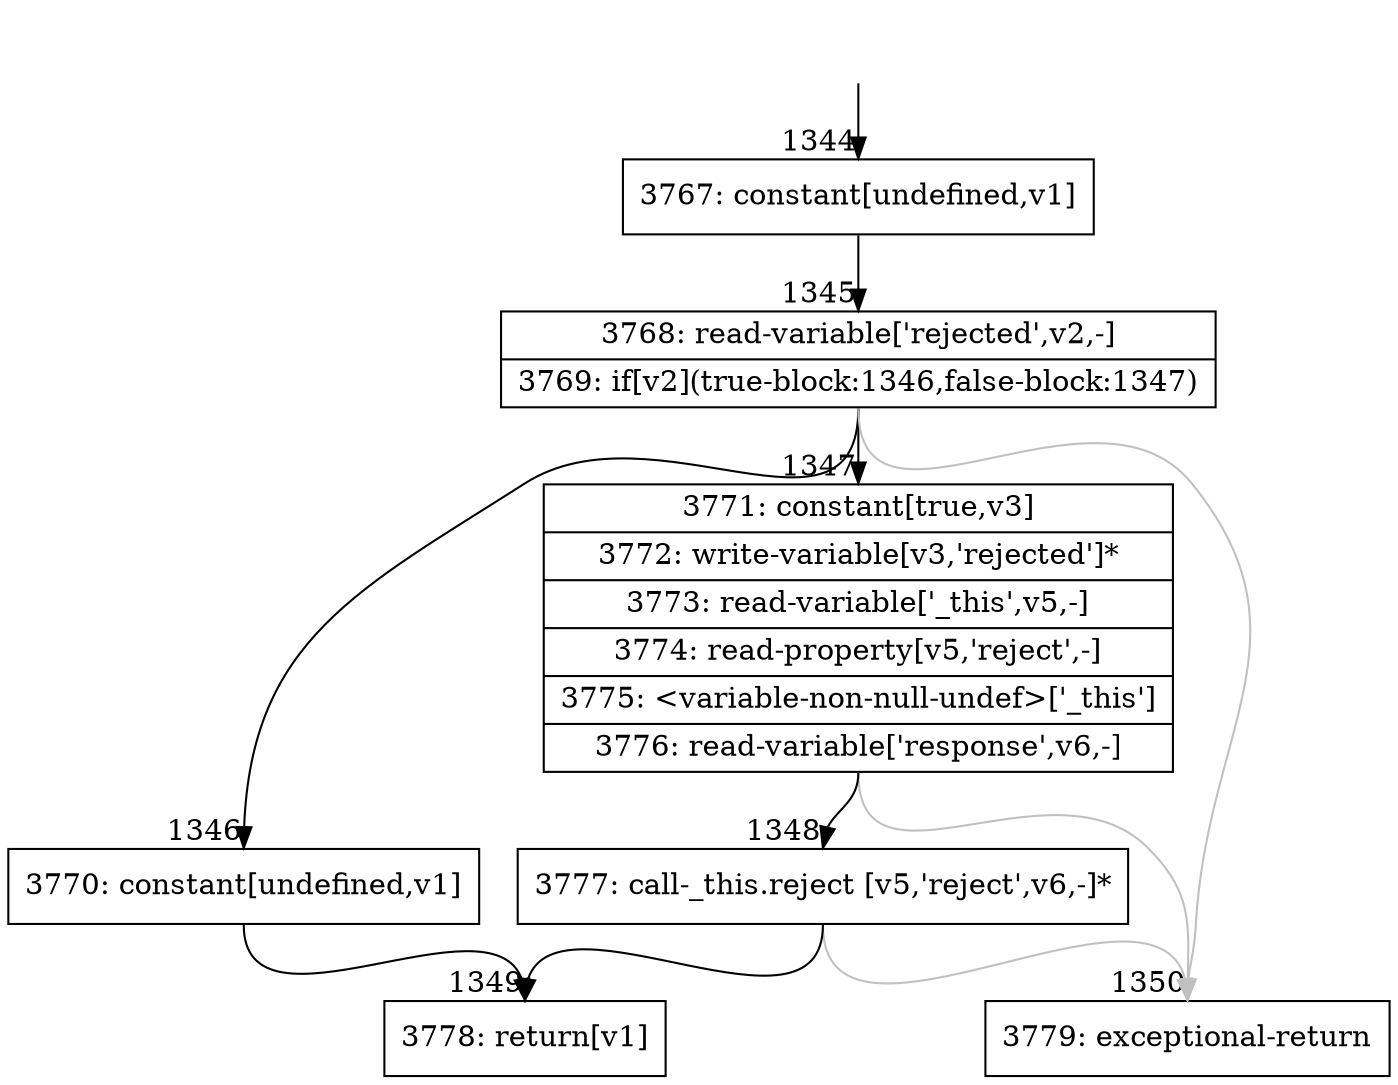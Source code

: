 digraph {
rankdir="TD"
BB_entry125[shape=none,label=""];
BB_entry125 -> BB1344 [tailport=s, headport=n, headlabel="    1344"]
BB1344 [shape=record label="{3767: constant[undefined,v1]}" ] 
BB1344 -> BB1345 [tailport=s, headport=n, headlabel="      1345"]
BB1345 [shape=record label="{3768: read-variable['rejected',v2,-]|3769: if[v2](true-block:1346,false-block:1347)}" ] 
BB1345 -> BB1346 [tailport=s, headport=n, headlabel="      1346"]
BB1345 -> BB1347 [tailport=s, headport=n, headlabel="      1347"]
BB1345 -> BB1350 [tailport=s, headport=n, color=gray, headlabel="      1350"]
BB1346 [shape=record label="{3770: constant[undefined,v1]}" ] 
BB1346 -> BB1349 [tailport=s, headport=n, headlabel="      1349"]
BB1347 [shape=record label="{3771: constant[true,v3]|3772: write-variable[v3,'rejected']*|3773: read-variable['_this',v5,-]|3774: read-property[v5,'reject',-]|3775: \<variable-non-null-undef\>['_this']|3776: read-variable['response',v6,-]}" ] 
BB1347 -> BB1348 [tailport=s, headport=n, headlabel="      1348"]
BB1347 -> BB1350 [tailport=s, headport=n, color=gray]
BB1348 [shape=record label="{3777: call-_this.reject [v5,'reject',v6,-]*}" ] 
BB1348 -> BB1349 [tailport=s, headport=n]
BB1348 -> BB1350 [tailport=s, headport=n, color=gray]
BB1349 [shape=record label="{3778: return[v1]}" ] 
BB1350 [shape=record label="{3779: exceptional-return}" ] 
//#$~ 1272
}
